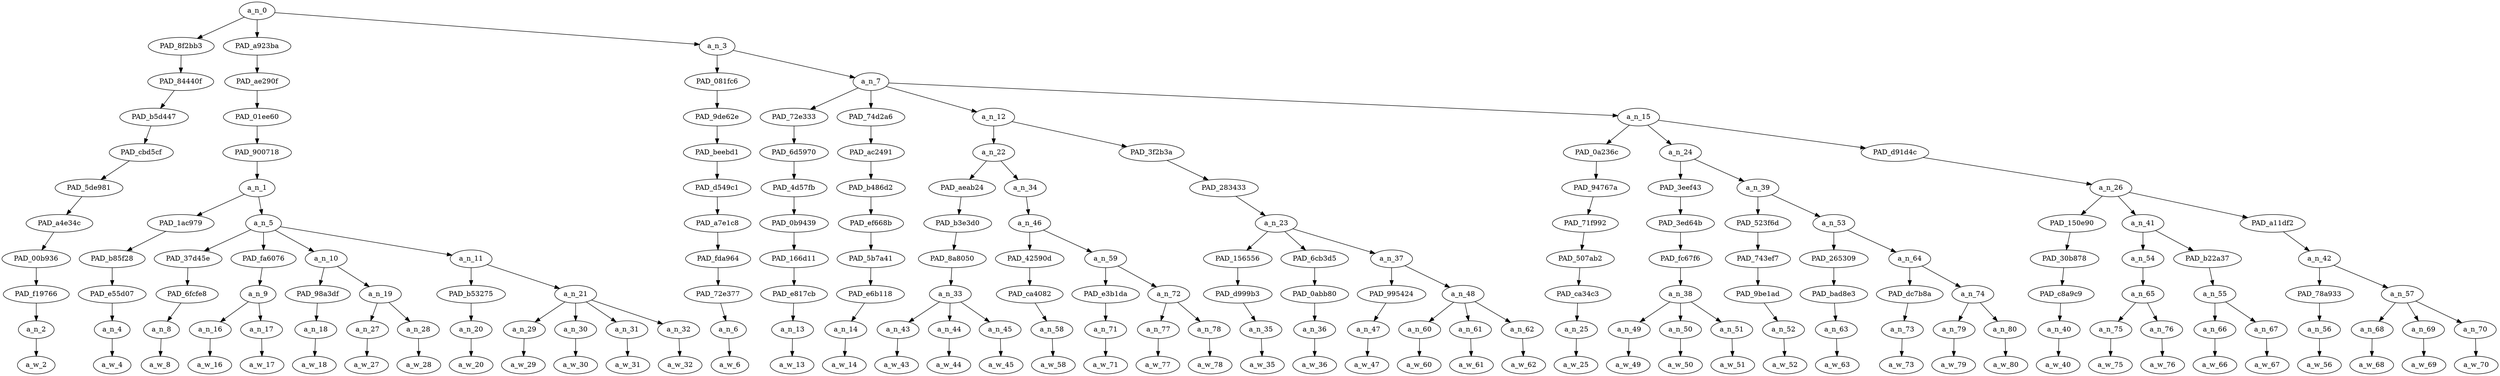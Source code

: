 strict digraph "" {
	a_n_0	[div_dir=1,
		index=0,
		level=10,
		pos="11.471643518518519,10!",
		text_span="[0, 1, 2, 3, 4, 5, 6, 7, 8, 9, 10, 11, 12, 13, 14, 15, 16, 17, 18, 19, 20, 21, 22, 23, 24, 25, 26, 27, 28, 29, 30, 31, 32, 33, 34, \
35, 36, 37, 38, 39, 40, 41, 42, 43, 44, 45, 46]",
		value=1.00000002];
	PAD_8f2bb3	[div_dir=1,
		index=1,
		level=9,
		pos="12.0,9!",
		text_span="[12]",
		value=0.01015501];
	a_n_0 -> PAD_8f2bb3;
	PAD_a923ba	[div_dir=1,
		index=0,
		level=9,
		pos="2.0625,9!",
		text_span="[0, 1, 2, 3, 4, 5, 6, 7, 8, 9, 10, 11]",
		value=0.14700279];
	a_n_0 -> PAD_a923ba;
	a_n_3	[div_dir=1,
		index=2,
		level=9,
		pos="20.352430555555557,9!",
		text_span="[13, 14, 15, 16, 17, 18, 19, 20, 21, 22, 23, 24, 25, 26, 27, 28, 29, 30, 31, 32, 33, 34, 35, 36, 37, 38, 39, 40, 41, 42, 43, 44, \
45, 46]",
		value=0.84233708];
	a_n_0 -> a_n_3;
	PAD_84440f	[div_dir=1,
		index=1,
		level=8,
		pos="12.0,8!",
		text_span="[12]",
		value=0.01015501];
	PAD_8f2bb3 -> PAD_84440f;
	PAD_b5d447	[div_dir=1,
		index=1,
		level=7,
		pos="12.0,7!",
		text_span="[12]",
		value=0.01015501];
	PAD_84440f -> PAD_b5d447;
	PAD_cbd5cf	[div_dir=1,
		index=1,
		level=6,
		pos="12.0,6!",
		text_span="[12]",
		value=0.01015501];
	PAD_b5d447 -> PAD_cbd5cf;
	PAD_5de981	[div_dir=1,
		index=1,
		level=5,
		pos="12.0,5!",
		text_span="[12]",
		value=0.01015501];
	PAD_cbd5cf -> PAD_5de981;
	PAD_a4e34c	[div_dir=1,
		index=2,
		level=4,
		pos="12.0,4!",
		text_span="[12]",
		value=0.01015501];
	PAD_5de981 -> PAD_a4e34c;
	PAD_00b936	[div_dir=1,
		index=5,
		level=3,
		pos="12.0,3!",
		text_span="[12]",
		value=0.01015501];
	PAD_a4e34c -> PAD_00b936;
	PAD_f19766	[div_dir=1,
		index=7,
		level=2,
		pos="12.0,2!",
		text_span="[12]",
		value=0.01015501];
	PAD_00b936 -> PAD_f19766;
	a_n_2	[div_dir=1,
		index=12,
		level=1,
		pos="12.0,1!",
		text_span="[12]",
		value=0.01015501];
	PAD_f19766 -> a_n_2;
	a_w_2	[div_dir=0,
		index=12,
		level=0,
		pos="12,0!",
		text_span="[12]",
		value=i1];
	a_n_2 -> a_w_2;
	PAD_ae290f	[div_dir=1,
		index=0,
		level=8,
		pos="2.0625,8!",
		text_span="[0, 1, 2, 3, 4, 5, 6, 7, 8, 9, 10, 11]",
		value=0.14700279];
	PAD_a923ba -> PAD_ae290f;
	PAD_01ee60	[div_dir=1,
		index=0,
		level=7,
		pos="2.0625,7!",
		text_span="[0, 1, 2, 3, 4, 5, 6, 7, 8, 9, 10, 11]",
		value=0.14700279];
	PAD_ae290f -> PAD_01ee60;
	PAD_900718	[div_dir=1,
		index=0,
		level=6,
		pos="2.0625,6!",
		text_span="[0, 1, 2, 3, 4, 5, 6, 7, 8, 9, 10, 11]",
		value=0.14700279];
	PAD_01ee60 -> PAD_900718;
	a_n_1	[div_dir=1,
		index=0,
		level=5,
		pos="2.0625,5!",
		text_span="[0, 1, 2, 3, 4, 5, 6, 7, 8, 9, 10, 11]",
		value=0.14700279];
	PAD_900718 -> a_n_1;
	PAD_1ac979	[div_dir=1,
		index=0,
		level=4,
		pos="0.0,4!",
		text_span="[0]",
		value=0.01736364];
	a_n_1 -> PAD_1ac979;
	a_n_5	[div_dir=-1,
		index=1,
		level=4,
		pos="4.125,4!",
		text_span="[1, 2, 3, 4, 5, 6, 7, 8, 9, 10, 11]",
		value=0.12959883];
	a_n_1 -> a_n_5;
	PAD_b85f28	[div_dir=1,
		index=0,
		level=3,
		pos="0.0,3!",
		text_span="[0]",
		value=0.01736364];
	PAD_1ac979 -> PAD_b85f28;
	PAD_e55d07	[div_dir=1,
		index=0,
		level=2,
		pos="0.0,2!",
		text_span="[0]",
		value=0.01736364];
	PAD_b85f28 -> PAD_e55d07;
	a_n_4	[div_dir=1,
		index=0,
		level=1,
		pos="0.0,1!",
		text_span="[0]",
		value=0.01736364];
	PAD_e55d07 -> a_n_4;
	a_w_4	[div_dir=0,
		index=0,
		level=0,
		pos="0,0!",
		text_span="[0]",
		value=i];
	a_n_4 -> a_w_4;
	PAD_37d45e	[div_dir=-1,
		index=1,
		level=3,
		pos="1.0,3!",
		text_span="[1]",
		value=0.01382020];
	a_n_5 -> PAD_37d45e;
	PAD_fa6076	[div_dir=-1,
		index=2,
		level=3,
		pos="2.5,3!",
		text_span="[2, 3]",
		value=0.02433077];
	a_n_5 -> PAD_fa6076;
	a_n_10	[div_dir=1,
		index=3,
		level=3,
		pos="4.75,3!",
		text_span="[4, 5, 6]",
		value=0.03930877];
	a_n_5 -> a_n_10;
	a_n_11	[div_dir=1,
		index=4,
		level=3,
		pos="8.25,3!",
		text_span="[7, 8, 9, 10, 11]",
		value=0.05213776];
	a_n_5 -> a_n_11;
	PAD_6fcfe8	[div_dir=-1,
		index=1,
		level=2,
		pos="1.0,2!",
		text_span="[1]",
		value=0.01382020];
	PAD_37d45e -> PAD_6fcfe8;
	a_n_8	[div_dir=-1,
		index=1,
		level=1,
		pos="1.0,1!",
		text_span="[1]",
		value=0.01382020];
	PAD_6fcfe8 -> a_n_8;
	a_w_8	[div_dir=0,
		index=1,
		level=0,
		pos="1,0!",
		text_span="[1]",
		value=graduated];
	a_n_8 -> a_w_8;
	a_n_9	[div_dir=-1,
		index=2,
		level=2,
		pos="2.5,2!",
		text_span="[2, 3]",
		value=0.02433077];
	PAD_fa6076 -> a_n_9;
	a_n_16	[div_dir=-1,
		index=2,
		level=1,
		pos="2.0,1!",
		text_span="[2]",
		value=0.01028979];
	a_n_9 -> a_n_16;
	a_n_17	[div_dir=-1,
		index=3,
		level=1,
		pos="3.0,1!",
		text_span="[3]",
		value=0.01399264];
	a_n_9 -> a_n_17;
	a_w_16	[div_dir=0,
		index=2,
		level=0,
		pos="2,0!",
		text_span="[2]",
		value=from];
	a_n_16 -> a_w_16;
	a_w_17	[div_dir=0,
		index=3,
		level=0,
		pos="3,0!",
		text_span="[3]",
		value=university];
	a_n_17 -> a_w_17;
	PAD_98a3df	[div_dir=-1,
		index=3,
		level=2,
		pos="4.0,2!",
		text_span="[4]",
		value=0.01236592];
	a_n_10 -> PAD_98a3df;
	a_n_19	[div_dir=1,
		index=4,
		level=2,
		pos="5.5,2!",
		text_span="[5, 6]",
		value=0.02691095];
	a_n_10 -> a_n_19;
	a_n_18	[div_dir=-1,
		index=4,
		level=1,
		pos="4.0,1!",
		text_span="[4]",
		value=0.01236592];
	PAD_98a3df -> a_n_18;
	a_w_18	[div_dir=0,
		index=4,
		level=0,
		pos="4,0!",
		text_span="[4]",
		value=high];
	a_n_18 -> a_w_18;
	a_n_27	[div_dir=1,
		index=5,
		level=1,
		pos="5.0,1!",
		text_span="[5]",
		value=0.01054949];
	a_n_19 -> a_n_27;
	a_n_28	[div_dir=1,
		index=6,
		level=1,
		pos="6.0,1!",
		text_span="[6]",
		value=0.01631867];
	a_n_19 -> a_n_28;
	a_w_27	[div_dir=0,
		index=5,
		level=0,
		pos="5,0!",
		text_span="[5]",
		value=in];
	a_n_27 -> a_w_27;
	a_w_28	[div_dir=0,
		index=6,
		level=0,
		pos="6,0!",
		text_span="[6]",
		value=irvine];
	a_n_28 -> a_w_28;
	PAD_b53275	[div_dir=1,
		index=5,
		level=2,
		pos="7.0,2!",
		text_span="[7]",
		value=0.00951431];
	a_n_11 -> PAD_b53275;
	a_n_21	[div_dir=1,
		index=6,
		level=2,
		pos="9.5,2!",
		text_span="[8, 9, 10, 11]",
		value=0.04261120];
	a_n_11 -> a_n_21;
	a_n_20	[div_dir=1,
		index=7,
		level=1,
		pos="7.0,1!",
		text_span="[7]",
		value=0.00951431];
	PAD_b53275 -> a_n_20;
	a_w_20	[div_dir=0,
		index=7,
		level=0,
		pos="7,0!",
		text_span="[7]",
		value=in1];
	a_n_20 -> a_w_20;
	a_n_29	[div_dir=1,
		index=8,
		level=1,
		pos="8.0,1!",
		text_span="[8]",
		value=0.00974539];
	a_n_21 -> a_n_29;
	a_n_30	[div_dir=1,
		index=9,
		level=1,
		pos="9.0,1!",
		text_span="[9]",
		value=0.01000566];
	a_n_21 -> a_n_30;
	a_n_31	[div_dir=-1,
		index=10,
		level=1,
		pos="10.0,1!",
		text_span="[10]",
		value=0.01029138];
	a_n_21 -> a_n_31;
	a_n_32	[div_dir=-1,
		index=11,
		level=1,
		pos="11.0,1!",
		text_span="[11]",
		value=0.01256852];
	a_n_21 -> a_n_32;
	a_w_29	[div_dir=0,
		index=8,
		level=0,
		pos="8,0!",
		text_span="[8]",
		value=the];
	a_n_29 -> a_w_29;
	a_w_30	[div_dir=0,
		index=9,
		level=0,
		pos="9,0!",
		text_span="[9]",
		value=mid];
	a_n_30 -> a_w_30;
	a_w_31	[div_dir=0,
		index=10,
		level=0,
		pos="10,0!",
		text_span="[10]",
		value=7];
	a_n_31 -> a_w_31;
	a_w_32	[div_dir=0,
		index=11,
		level=0,
		pos="11,0!",
		text_span="[11]",
		value=0];
	a_n_32 -> a_w_32;
	PAD_081fc6	[div_dir=1,
		index=2,
		level=8,
		pos="13.0,8!",
		text_span="[13]",
		value=0.01088401];
	a_n_3 -> PAD_081fc6;
	a_n_7	[div_dir=1,
		index=3,
		level=8,
		pos="27.70486111111111,8!",
		text_span="[14, 15, 16, 17, 18, 19, 20, 21, 22, 23, 24, 25, 26, 27, 28, 29, 30, 31, 32, 33, 34, 35, 36, 37, 38, 39, 40, 41, 42, 43, 44, 45, \
46]",
		value=0.83088985];
	a_n_3 -> a_n_7;
	PAD_9de62e	[div_dir=1,
		index=2,
		level=7,
		pos="13.0,7!",
		text_span="[13]",
		value=0.01088401];
	PAD_081fc6 -> PAD_9de62e;
	PAD_beebd1	[div_dir=1,
		index=2,
		level=6,
		pos="13.0,6!",
		text_span="[13]",
		value=0.01088401];
	PAD_9de62e -> PAD_beebd1;
	PAD_d549c1	[div_dir=1,
		index=2,
		level=5,
		pos="13.0,5!",
		text_span="[13]",
		value=0.01088401];
	PAD_beebd1 -> PAD_d549c1;
	PAD_a7e1c8	[div_dir=1,
		index=3,
		level=4,
		pos="13.0,4!",
		text_span="[13]",
		value=0.01088401];
	PAD_d549c1 -> PAD_a7e1c8;
	PAD_fda964	[div_dir=1,
		index=6,
		level=3,
		pos="13.0,3!",
		text_span="[13]",
		value=0.01088401];
	PAD_a7e1c8 -> PAD_fda964;
	PAD_72e377	[div_dir=1,
		index=8,
		level=2,
		pos="13.0,2!",
		text_span="[13]",
		value=0.01088401];
	PAD_fda964 -> PAD_72e377;
	a_n_6	[div_dir=1,
		index=13,
		level=1,
		pos="13.0,1!",
		text_span="[13]",
		value=0.01088401];
	PAD_72e377 -> a_n_6;
	a_w_6	[div_dir=0,
		index=13,
		level=0,
		pos="13,0!",
		text_span="[13]",
		value=think];
	a_n_6 -> a_w_6;
	PAD_72e333	[div_dir=1,
		index=4,
		level=7,
		pos="27.0,7!",
		text_span="[27]",
		value=0.01288789];
	a_n_7 -> PAD_72e333;
	PAD_74d2a6	[div_dir=1,
		index=5,
		level=7,
		pos="28.0,7!",
		text_span="[28]",
		value=0.01140554];
	a_n_7 -> PAD_74d2a6;
	a_n_12	[div_dir=1,
		index=3,
		level=7,
		pos="19.385416666666664,7!",
		text_span="[14, 15, 16, 17, 18, 19, 20, 21, 22, 23, 24, 25, 26]",
		value=0.15842724];
	a_n_7 -> a_n_12;
	a_n_15	[div_dir=1,
		index=6,
		level=7,
		pos="36.43402777777778,7!",
		text_span="[29, 30, 31, 32, 33, 34, 35, 36, 37, 38, 39, 40, 41, 42, 43, 44, 45, 46]",
		value=0.64759809];
	a_n_7 -> a_n_15;
	PAD_6d5970	[div_dir=1,
		index=5,
		level=6,
		pos="27.0,6!",
		text_span="[27]",
		value=0.01288789];
	PAD_72e333 -> PAD_6d5970;
	PAD_4d57fb	[div_dir=1,
		index=6,
		level=5,
		pos="27.0,5!",
		text_span="[27]",
		value=0.01288789];
	PAD_6d5970 -> PAD_4d57fb;
	PAD_0b9439	[div_dir=1,
		index=7,
		level=4,
		pos="27.0,4!",
		text_span="[27]",
		value=0.01288789];
	PAD_4d57fb -> PAD_0b9439;
	PAD_166d11	[div_dir=1,
		index=13,
		level=3,
		pos="27.0,3!",
		text_span="[27]",
		value=0.01288789];
	PAD_0b9439 -> PAD_166d11;
	PAD_e817cb	[div_dir=1,
		index=17,
		level=2,
		pos="27.0,2!",
		text_span="[27]",
		value=0.01288789];
	PAD_166d11 -> PAD_e817cb;
	a_n_13	[div_dir=1,
		index=27,
		level=1,
		pos="27.0,1!",
		text_span="[27]",
		value=0.01288789];
	PAD_e817cb -> a_n_13;
	a_w_13	[div_dir=0,
		index=27,
		level=0,
		pos="27,0!",
		text_span="[27]",
		value=or];
	a_n_13 -> a_w_13;
	PAD_ac2491	[div_dir=1,
		index=6,
		level=6,
		pos="28.0,6!",
		text_span="[28]",
		value=0.01140554];
	PAD_74d2a6 -> PAD_ac2491;
	PAD_b486d2	[div_dir=1,
		index=7,
		level=5,
		pos="28.0,5!",
		text_span="[28]",
		value=0.01140554];
	PAD_ac2491 -> PAD_b486d2;
	PAD_ef668b	[div_dir=1,
		index=8,
		level=4,
		pos="28.0,4!",
		text_span="[28]",
		value=0.01140554];
	PAD_b486d2 -> PAD_ef668b;
	PAD_5b7a41	[div_dir=1,
		index=14,
		level=3,
		pos="28.0,3!",
		text_span="[28]",
		value=0.01140554];
	PAD_ef668b -> PAD_5b7a41;
	PAD_e6b118	[div_dir=1,
		index=18,
		level=2,
		pos="28.0,2!",
		text_span="[28]",
		value=0.01140554];
	PAD_5b7a41 -> PAD_e6b118;
	a_n_14	[div_dir=1,
		index=28,
		level=1,
		pos="28.0,1!",
		text_span="[28]",
		value=0.01140554];
	PAD_e6b118 -> a_n_14;
	a_w_14	[div_dir=0,
		index=28,
		level=0,
		pos="28,0!",
		text_span="[28]",
		value=so];
	a_n_14 -> a_w_14;
	a_n_22	[div_dir=-1,
		index=3,
		level=6,
		pos="16.4375,6!",
		text_span="[14, 15, 16, 17, 18, 19, 20]",
		value=0.09133019];
	a_n_12 -> a_n_22;
	PAD_3f2b3a	[div_dir=1,
		index=4,
		level=6,
		pos="22.333333333333332,6!",
		text_span="[21, 22, 23, 24, 25, 26]",
		value=0.06706277];
	a_n_12 -> PAD_3f2b3a;
	PAD_aeab24	[div_dir=-1,
		index=3,
		level=5,
		pos="15.0,5!",
		text_span="[14, 15, 16]",
		value=0.03341101];
	a_n_22 -> PAD_aeab24;
	a_n_34	[div_dir=1,
		index=4,
		level=5,
		pos="17.875,5!",
		text_span="[17, 18, 19, 20]",
		value=0.05791613];
	a_n_22 -> a_n_34;
	PAD_b3e3d0	[div_dir=-1,
		index=4,
		level=4,
		pos="15.0,4!",
		text_span="[14, 15, 16]",
		value=0.03341101];
	PAD_aeab24 -> PAD_b3e3d0;
	PAD_8a8050	[div_dir=-1,
		index=7,
		level=3,
		pos="15.0,3!",
		text_span="[14, 15, 16]",
		value=0.03341101];
	PAD_b3e3d0 -> PAD_8a8050;
	a_n_33	[div_dir=-1,
		index=9,
		level=2,
		pos="15.0,2!",
		text_span="[14, 15, 16]",
		value=0.03341101];
	PAD_8a8050 -> a_n_33;
	a_n_43	[div_dir=-1,
		index=14,
		level=1,
		pos="14.0,1!",
		text_span="[14]",
		value=0.01160097];
	a_n_33 -> a_n_43;
	a_n_44	[div_dir=-1,
		index=15,
		level=1,
		pos="15.0,1!",
		text_span="[15]",
		value=0.01098232];
	a_n_33 -> a_n_44;
	a_n_45	[div_dir=-1,
		index=16,
		level=1,
		pos="16.0,1!",
		text_span="[16]",
		value=0.01079586];
	a_n_33 -> a_n_45;
	a_w_43	[div_dir=0,
		index=14,
		level=0,
		pos="14,0!",
		text_span="[14]",
		value=the1];
	a_n_43 -> a_w_43;
	a_w_44	[div_dir=0,
		index=15,
		level=0,
		pos="15,0!",
		text_span="[15]",
		value=last];
	a_n_44 -> a_w_44;
	a_w_45	[div_dir=0,
		index=16,
		level=0,
		pos="16,0!",
		text_span="[16]",
		value=time];
	a_n_45 -> a_w_45;
	a_n_46	[div_dir=1,
		index=5,
		level=4,
		pos="17.875,4!",
		text_span="[17, 18, 19, 20]",
		value=0.05789191];
	a_n_34 -> a_n_46;
	PAD_42590d	[div_dir=1,
		index=8,
		level=3,
		pos="17.0,3!",
		text_span="[17]",
		value=0.01124695];
	a_n_46 -> PAD_42590d;
	a_n_59	[div_dir=1,
		index=9,
		level=3,
		pos="18.75,3!",
		text_span="[18, 19, 20]",
		value=0.04662075];
	a_n_46 -> a_n_59;
	PAD_ca4082	[div_dir=1,
		index=10,
		level=2,
		pos="17.0,2!",
		text_span="[17]",
		value=0.01124695];
	PAD_42590d -> PAD_ca4082;
	a_n_58	[div_dir=1,
		index=17,
		level=1,
		pos="17.0,1!",
		text_span="[17]",
		value=0.01124695];
	PAD_ca4082 -> a_n_58;
	a_w_58	[div_dir=0,
		index=17,
		level=0,
		pos="17,0!",
		text_span="[17]",
		value=it];
	a_n_58 -> a_w_58;
	PAD_e3b1da	[div_dir=-1,
		index=11,
		level=2,
		pos="18.0,2!",
		text_span="[18]",
		value=0.01199231];
	a_n_59 -> PAD_e3b1da;
	a_n_72	[div_dir=1,
		index=12,
		level=2,
		pos="19.5,2!",
		text_span="[19, 20]",
		value=0.03460728];
	a_n_59 -> a_n_72;
	a_n_71	[div_dir=-1,
		index=18,
		level=1,
		pos="18.0,1!",
		text_span="[18]",
		value=0.01199231];
	PAD_e3b1da -> a_n_71;
	a_w_71	[div_dir=0,
		index=18,
		level=0,
		pos="18,0!",
		text_span="[18]",
		value=was];
	a_n_71 -> a_w_71;
	a_n_77	[div_dir=-1,
		index=19,
		level=1,
		pos="19.0,1!",
		text_span="[19]",
		value=0.01339771];
	a_n_72 -> a_n_77;
	a_n_78	[div_dir=1,
		index=20,
		level=1,
		pos="20.0,1!",
		text_span="[20]",
		value=0.02117911];
	a_n_72 -> a_n_78;
	a_w_77	[div_dir=0,
		index=19,
		level=0,
		pos="19,0!",
		text_span="[19]",
		value=mostly];
	a_n_77 -> a_w_77;
	a_w_78	[div_dir=0,
		index=20,
		level=0,
		pos="20,0!",
		text_span="[20]",
		value=white];
	a_n_78 -> a_w_78;
	PAD_283433	[div_dir=1,
		index=5,
		level=5,
		pos="22.333333333333332,5!",
		text_span="[21, 22, 23, 24, 25, 26]",
		value=0.06706277];
	PAD_3f2b3a -> PAD_283433;
	a_n_23	[div_dir=1,
		index=6,
		level=4,
		pos="22.333333333333332,4!",
		text_span="[21, 22, 23, 24, 25, 26]",
		value=0.06706277];
	PAD_283433 -> a_n_23;
	PAD_156556	[div_dir=1,
		index=10,
		level=3,
		pos="21.0,3!",
		text_span="[21]",
		value=0.01152972];
	a_n_23 -> PAD_156556;
	PAD_6cb3d5	[div_dir=1,
		index=11,
		level=3,
		pos="22.0,3!",
		text_span="[22]",
		value=0.01176099];
	a_n_23 -> PAD_6cb3d5;
	a_n_37	[div_dir=1,
		index=12,
		level=3,
		pos="24.0,3!",
		text_span="[23, 24, 25, 26]",
		value=0.04371613];
	a_n_23 -> a_n_37;
	PAD_d999b3	[div_dir=1,
		index=13,
		level=2,
		pos="21.0,2!",
		text_span="[21]",
		value=0.01152972];
	PAD_156556 -> PAD_d999b3;
	a_n_35	[div_dir=1,
		index=21,
		level=1,
		pos="21.0,1!",
		text_span="[21]",
		value=0.01152972];
	PAD_d999b3 -> a_n_35;
	a_w_35	[div_dir=0,
		index=21,
		level=0,
		pos="21,0!",
		text_span="[21]",
		value=was1];
	a_n_35 -> a_w_35;
	PAD_0abb80	[div_dir=1,
		index=14,
		level=2,
		pos="22.0,2!",
		text_span="[22]",
		value=0.01176099];
	PAD_6cb3d5 -> PAD_0abb80;
	a_n_36	[div_dir=1,
		index=22,
		level=1,
		pos="22.0,1!",
		text_span="[22]",
		value=0.01176099];
	PAD_0abb80 -> a_n_36;
	a_w_36	[div_dir=0,
		index=22,
		level=0,
		pos="22,0!",
		text_span="[22]",
		value=maybe];
	a_n_36 -> a_w_36;
	PAD_995424	[div_dir=1,
		index=15,
		level=2,
		pos="23.0,2!",
		text_span="[23]",
		value=0.01003078];
	a_n_37 -> PAD_995424;
	a_n_48	[div_dir=1,
		index=16,
		level=2,
		pos="25.0,2!",
		text_span="[24, 25, 26]",
		value=0.03362679];
	a_n_37 -> a_n_48;
	a_n_47	[div_dir=1,
		index=23,
		level=1,
		pos="23.0,1!",
		text_span="[23]",
		value=0.01003078];
	PAD_995424 -> a_n_47;
	a_w_47	[div_dir=0,
		index=23,
		level=0,
		pos="23,0!",
		text_span="[23]",
		value=in2];
	a_n_47 -> a_w_47;
	a_n_60	[div_dir=1,
		index=24,
		level=1,
		pos="24.0,1!",
		text_span="[24]",
		value=0.00981141];
	a_n_48 -> a_n_60;
	a_n_61	[div_dir=1,
		index=25,
		level=1,
		pos="25.0,1!",
		text_span="[25]",
		value=0.01021255];
	a_n_48 -> a_n_61;
	a_n_62	[div_dir=1,
		index=26,
		level=1,
		pos="26.0,1!",
		text_span="[26]",
		value=0.01355382];
	a_n_48 -> a_n_62;
	a_w_60	[div_dir=0,
		index=24,
		level=0,
		pos="24,0!",
		text_span="[24]",
		value=the2];
	a_n_60 -> a_w_60;
	a_w_61	[div_dir=0,
		index=25,
		level=0,
		pos="25,0!",
		text_span="[25]",
		value=mid1];
	a_n_61 -> a_w_61;
	a_w_62	[div_dir=0,
		index=26,
		level=0,
		pos="26,0!",
		text_span="[26]",
		value="<number>"];
	a_n_62 -> a_w_62;
	PAD_0a236c	[div_dir=1,
		index=8,
		level=6,
		pos="37.0,6!",
		text_span="[37]",
		value=0.03191487];
	a_n_15 -> PAD_0a236c;
	a_n_24	[div_dir=1,
		index=7,
		level=6,
		pos="31.46875,6!",
		text_span="[29, 30, 31, 32, 33, 34, 35, 36]",
		value=0.12792226];
	a_n_15 -> a_n_24;
	PAD_d91d4c	[div_dir=1,
		index=9,
		level=6,
		pos="40.833333333333336,6!",
		text_span="[38, 39, 40, 41, 42, 43, 44, 45, 46]",
		value=0.48706376];
	a_n_15 -> PAD_d91d4c;
	PAD_94767a	[div_dir=1,
		index=10,
		level=5,
		pos="37.0,5!",
		text_span="[37]",
		value=0.03191487];
	PAD_0a236c -> PAD_94767a;
	PAD_71f992	[div_dir=1,
		index=12,
		level=4,
		pos="37.0,4!",
		text_span="[37]",
		value=0.03191487];
	PAD_94767a -> PAD_71f992;
	PAD_507ab2	[div_dir=1,
		index=19,
		level=3,
		pos="37.0,3!",
		text_span="[37]",
		value=0.03191487];
	PAD_71f992 -> PAD_507ab2;
	PAD_ca34c3	[div_dir=1,
		index=24,
		level=2,
		pos="37.0,2!",
		text_span="[37]",
		value=0.03191487];
	PAD_507ab2 -> PAD_ca34c3;
	a_n_25	[div_dir=1,
		index=37,
		level=1,
		pos="37.0,1!",
		text_span="[37]",
		value=0.03191487];
	PAD_ca34c3 -> a_n_25;
	a_w_25	[div_dir=0,
		index=37,
		level=0,
		pos="37,0!",
		text_span="[37]",
		value=and];
	a_n_25 -> a_w_25;
	PAD_3eef43	[div_dir=-1,
		index=8,
		level=5,
		pos="30.0,5!",
		text_span="[29, 30, 31]",
		value=0.04257058];
	a_n_24 -> PAD_3eef43;
	a_n_39	[div_dir=1,
		index=9,
		level=5,
		pos="32.9375,5!",
		text_span="[32, 33, 34, 35, 36]",
		value=0.08531749];
	a_n_24 -> a_n_39;
	PAD_3ed64b	[div_dir=-1,
		index=9,
		level=4,
		pos="30.0,4!",
		text_span="[29, 30, 31]",
		value=0.04257058];
	PAD_3eef43 -> PAD_3ed64b;
	PAD_fc67f6	[div_dir=-1,
		index=15,
		level=3,
		pos="30.0,3!",
		text_span="[29, 30, 31]",
		value=0.04257058];
	PAD_3ed64b -> PAD_fc67f6;
	a_n_38	[div_dir=-1,
		index=19,
		level=2,
		pos="30.0,2!",
		text_span="[29, 30, 31]",
		value=0.04257058];
	PAD_fc67f6 -> a_n_38;
	a_n_49	[div_dir=1,
		index=29,
		level=1,
		pos="29.0,1!",
		text_span="[29]",
		value=0.01091762];
	a_n_38 -> a_n_49;
	a_n_50	[div_dir=1,
		index=30,
		level=1,
		pos="30.0,1!",
		text_span="[30]",
		value=0.01149756];
	a_n_38 -> a_n_50;
	a_n_51	[div_dir=-1,
		index=31,
		level=1,
		pos="31.0,1!",
		text_span="[31]",
		value=0.02013662];
	a_n_38 -> a_n_51;
	a_w_49	[div_dir=0,
		index=29,
		level=0,
		pos="29,0!",
		text_span="[29]",
		value=all];
	a_n_49 -> a_w_49;
	a_w_50	[div_dir=0,
		index=30,
		level=0,
		pos="30,0!",
		text_span="[30]",
		value=the3];
	a_n_50 -> a_w_50;
	a_w_51	[div_dir=0,
		index=31,
		level=0,
		pos="31,0!",
		text_span="[31]",
		value=vc];
	a_n_51 -> a_w_51;
	PAD_523f6d	[div_dir=1,
		index=10,
		level=4,
		pos="32.0,4!",
		text_span="[32]",
		value=0.01289851];
	a_n_39 -> PAD_523f6d;
	a_n_53	[div_dir=1,
		index=11,
		level=4,
		pos="33.875,4!",
		text_span="[33, 34, 35, 36]",
		value=0.07236006];
	a_n_39 -> a_n_53;
	PAD_743ef7	[div_dir=1,
		index=16,
		level=3,
		pos="32.0,3!",
		text_span="[32]",
		value=0.01289851];
	PAD_523f6d -> PAD_743ef7;
	PAD_9be1ad	[div_dir=1,
		index=20,
		level=2,
		pos="32.0,2!",
		text_span="[32]",
		value=0.01289851];
	PAD_743ef7 -> PAD_9be1ad;
	a_n_52	[div_dir=1,
		index=32,
		level=1,
		pos="32.0,1!",
		text_span="[32]",
		value=0.01289851];
	PAD_9be1ad -> a_n_52;
	a_w_52	[div_dir=0,
		index=32,
		level=0,
		pos="32,0!",
		text_span="[32]",
		value=got];
	a_n_52 -> a_w_52;
	PAD_265309	[div_dir=-1,
		index=17,
		level=3,
		pos="33.0,3!",
		text_span="[33]",
		value=0.01410266];
	a_n_53 -> PAD_265309;
	a_n_64	[div_dir=1,
		index=18,
		level=3,
		pos="34.75,3!",
		text_span="[34, 35, 36]",
		value=0.05819734];
	a_n_53 -> a_n_64;
	PAD_bad8e3	[div_dir=-1,
		index=21,
		level=2,
		pos="33.0,2!",
		text_span="[33]",
		value=0.01410266];
	PAD_265309 -> PAD_bad8e3;
	a_n_63	[div_dir=-1,
		index=33,
		level=1,
		pos="33.0,1!",
		text_span="[33]",
		value=0.01410266];
	PAD_bad8e3 -> a_n_63;
	a_w_63	[div_dir=0,
		index=33,
		level=0,
		pos="33,0!",
		text_span="[33]",
		value=moved];
	a_n_63 -> a_w_63;
	PAD_dc7b8a	[div_dir=1,
		index=22,
		level=2,
		pos="34.0,2!",
		text_span="[34]",
		value=0.01212523];
	a_n_64 -> PAD_dc7b8a;
	a_n_74	[div_dir=1,
		index=23,
		level=2,
		pos="35.5,2!",
		text_span="[35, 36]",
		value=0.04597971];
	a_n_64 -> a_n_74;
	a_n_73	[div_dir=1,
		index=34,
		level=1,
		pos="34.0,1!",
		text_span="[34]",
		value=0.01212523];
	PAD_dc7b8a -> a_n_73;
	a_w_73	[div_dir=0,
		index=34,
		level=0,
		pos="34,0!",
		text_span="[34]",
		value=into];
	a_n_73 -> a_w_73;
	a_n_79	[div_dir=-1,
		index=35,
		level=1,
		pos="35.0,1!",
		text_span="[35]",
		value=0.02376532];
	a_n_74 -> a_n_79;
	a_n_80	[div_dir=1,
		index=36,
		level=1,
		pos="36.0,1!",
		text_span="[36]",
		value=0.02214246];
	a_n_74 -> a_n_80;
	a_w_79	[div_dir=0,
		index=35,
		level=0,
		pos="35,0!",
		text_span="[35]",
		value=garden];
	a_n_79 -> a_w_79;
	a_w_80	[div_dir=0,
		index=36,
		level=0,
		pos="36,0!",
		text_span="[36]",
		value=grove];
	a_n_80 -> a_w_80;
	a_n_26	[div_dir=1,
		index=11,
		level=5,
		pos="40.833333333333336,5!",
		text_span="[38, 39, 40, 41, 42, 43, 44, 45, 46]",
		value=0.48706376];
	PAD_d91d4c -> a_n_26;
	PAD_150e90	[div_dir=1,
		index=13,
		level=4,
		pos="38.0,4!",
		text_span="[38]",
		value=0.01461763];
	a_n_26 -> PAD_150e90;
	a_n_41	[div_dir=-1,
		index=14,
		level=4,
		pos="40.5,4!",
		text_span="[39, 40, 41, 42]",
		value=0.08639585];
	a_n_26 -> a_n_41;
	PAD_a11df2	[div_dir=1,
		index=15,
		level=4,
		pos="44.0,4!",
		text_span="[43, 44, 45, 46]",
		value=0.38516068];
	a_n_26 -> PAD_a11df2;
	PAD_30b878	[div_dir=1,
		index=20,
		level=3,
		pos="38.0,3!",
		text_span="[38]",
		value=0.01461763];
	PAD_150e90 -> PAD_30b878;
	PAD_c8a9c9	[div_dir=1,
		index=25,
		level=2,
		pos="38.0,2!",
		text_span="[38]",
		value=0.01461763];
	PAD_30b878 -> PAD_c8a9c9;
	a_n_40	[div_dir=1,
		index=38,
		level=1,
		pos="38.0,1!",
		text_span="[38]",
		value=0.01461763];
	PAD_c8a9c9 -> a_n_40;
	a_w_40	[div_dir=0,
		index=38,
		level=0,
		pos="38,0!",
		text_span="[38]",
		value=now];
	a_n_40 -> a_w_40;
	a_n_54	[div_dir=1,
		index=21,
		level=3,
		pos="39.5,3!",
		text_span="[39, 40]",
		value=0.02512633];
	a_n_41 -> a_n_54;
	PAD_b22a37	[div_dir=-1,
		index=22,
		level=3,
		pos="41.5,3!",
		text_span="[41, 42]",
		value=0.06121898];
	a_n_41 -> PAD_b22a37;
	a_n_65	[div_dir=1,
		index=26,
		level=2,
		pos="39.5,2!",
		text_span="[39, 40]",
		value=0.02511731];
	a_n_54 -> a_n_65;
	a_n_75	[div_dir=-1,
		index=39,
		level=1,
		pos="39.0,1!",
		text_span="[39]",
		value=0.01224035];
	a_n_65 -> a_n_75;
	a_n_76	[div_dir=1,
		index=40,
		level=1,
		pos="40.0,1!",
		text_span="[40]",
		value=0.01286793];
	a_n_65 -> a_n_76;
	a_w_75	[div_dir=0,
		index=39,
		level=0,
		pos="39,0!",
		text_span="[39]",
		value=almost];
	a_n_75 -> a_w_75;
	a_w_76	[div_dir=0,
		index=40,
		level=0,
		pos="40,0!",
		text_span="[40]",
		value=all1];
	a_n_76 -> a_w_76;
	a_n_55	[div_dir=-1,
		index=27,
		level=2,
		pos="41.5,2!",
		text_span="[41, 42]",
		value=0.06121898];
	PAD_b22a37 -> a_n_55;
	a_n_66	[div_dir=1,
		index=41,
		level=1,
		pos="41.0,1!",
		text_span="[41]",
		value=0.01395765];
	a_n_55 -> a_n_66;
	a_n_67	[div_dir=-1,
		index=42,
		level=1,
		pos="42.0,1!",
		text_span="[42]",
		value=0.04718898];
	a_n_55 -> a_n_67;
	a_w_66	[div_dir=0,
		index=41,
		level=0,
		pos="41,0!",
		text_span="[41]",
		value=of];
	a_n_66 -> a_w_66;
	a_w_67	[div_dir=0,
		index=42,
		level=0,
		pos="42,0!",
		text_span="[42]",
		value=oc];
	a_n_67 -> a_w_67;
	a_n_42	[div_dir=1,
		index=23,
		level=3,
		pos="44.0,3!",
		text_span="[43, 44, 45, 46]",
		value=0.38516068];
	PAD_a11df2 -> a_n_42;
	PAD_78a933	[div_dir=-1,
		index=28,
		level=2,
		pos="43.0,2!",
		text_span="[43]",
		value=0.05385293];
	a_n_42 -> PAD_78a933;
	a_n_57	[div_dir=1,
		index=29,
		level=2,
		pos="45.0,2!",
		text_span="[44, 45, 46]",
		value=0.32990739];
	a_n_42 -> a_n_57;
	a_n_56	[div_dir=-1,
		index=43,
		level=1,
		pos="43.0,1!",
		text_span="[43]",
		value=0.05385293];
	PAD_78a933 -> a_n_56;
	a_w_56	[div_dir=0,
		index=43,
		level=0,
		pos="43,0!",
		text_span="[43]",
		value=is];
	a_n_56 -> a_w_56;
	a_n_68	[div_dir=1,
		index=44,
		level=1,
		pos="44.0,1!",
		text_span="[44]",
		value=0.26850034];
	a_n_57 -> a_n_68;
	a_n_69	[div_dir=-1,
		index=45,
		level=1,
		pos="45.0,1!",
		text_span="[45]",
		value=0.02477246];
	a_n_57 -> a_n_69;
	a_n_70	[div_dir=1,
		index=46,
		level=1,
		pos="46.0,1!",
		text_span="[46]",
		value=0.03489799];
	a_n_57 -> a_n_70;
	a_w_68	[div_dir=0,
		index=44,
		level=0,
		pos="44,0!",
		text_span="[44]",
		value=beaners];
	a_n_68 -> a_w_68;
	a_w_69	[div_dir=0,
		index=45,
		level=0,
		pos="45,0!",
		text_span="[45]",
		value=and1];
	a_n_69 -> a_w_69;
	a_w_70	[div_dir=0,
		index=46,
		level=0,
		pos="46,0!",
		text_span="[46]",
		value=slopes];
	a_n_70 -> a_w_70;
}
